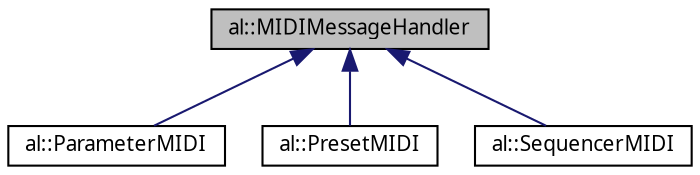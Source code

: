 digraph "al::MIDIMessageHandler"
{
 // LATEX_PDF_SIZE
  bgcolor="transparent";
  edge [fontname="FreeSans.ttf",fontsize="10",labelfontname="FreeSans.ttf",labelfontsize="10"];
  node [fontname="FreeSans.ttf",fontsize="10",shape=record];
  Node1 [label="al::MIDIMessageHandler",height=0.2,width=0.4,color="black", fillcolor="grey75", style="filled", fontcolor="black",tooltip=" "];
  Node1 -> Node2 [dir="back",color="midnightblue",fontsize="10",style="solid",fontname="FreeSans.ttf"];
  Node2 [label="al::ParameterMIDI",height=0.2,width=0.4,color="black",URL="$classal_1_1_parameter_m_i_d_i.html",tooltip="The ParameterMIDI class connects Parameter objects to MIDI messages."];
  Node1 -> Node3 [dir="back",color="midnightblue",fontsize="10",style="solid",fontname="FreeSans.ttf"];
  Node3 [label="al::PresetMIDI",height=0.2,width=0.4,color="black",URL="$classal_1_1_preset_m_i_d_i.html",tooltip="The PresetMIDI class connects PresetHandler objects to MIDI messages."];
  Node1 -> Node4 [dir="back",color="midnightblue",fontsize="10",style="solid",fontname="FreeSans.ttf"];
  Node4 [label="al::SequencerMIDI",height=0.2,width=0.4,color="black",URL="$classal_1_1_sequencer_m_i_d_i.html",tooltip="The PresetMIDI class connects PresetHandler objects to MIDI messages."];
}
